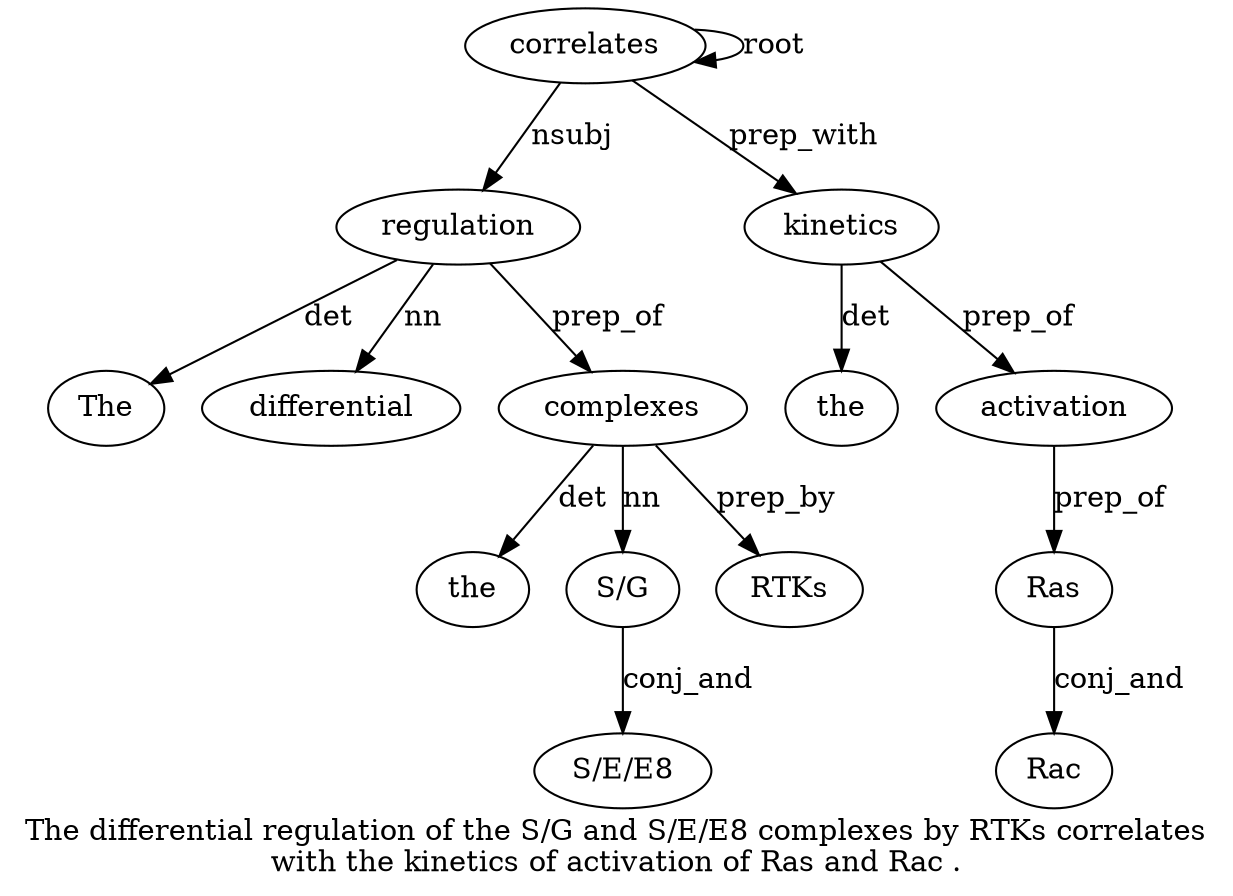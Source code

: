 digraph "The differential regulation of the S/G and S/E/E8 complexes by RTKs correlates with the kinetics of activation of Ras and Rac ." {
label="The differential regulation of the S/G and S/E/E8 complexes by RTKs correlates
with the kinetics of activation of Ras and Rac .";
regulation3 [style=filled, fillcolor=white, label=regulation];
The1 [style=filled, fillcolor=white, label=The];
regulation3 -> The1  [label=det];
differential2 [style=filled, fillcolor=white, label=differential];
regulation3 -> differential2  [label=nn];
correlates12 [style=filled, fillcolor=white, label=correlates];
correlates12 -> regulation3  [label=nsubj];
complexes9 [style=filled, fillcolor=white, label=complexes];
the5 [style=filled, fillcolor=white, label=the];
complexes9 -> the5  [label=det];
"S/G6" [style=filled, fillcolor=white, label="S/G"];
complexes9 -> "S/G6"  [label=nn];
"S/E/E8" [style=filled, fillcolor=white, label="S/E/E8"];
"S/G6" -> "S/E/E8"  [label=conj_and];
regulation3 -> complexes9  [label=prep_of];
RTKs11 [style=filled, fillcolor=white, label=RTKs];
complexes9 -> RTKs11  [label=prep_by];
correlates12 -> correlates12  [label=root];
kinetics15 [style=filled, fillcolor=white, label=kinetics];
the14 [style=filled, fillcolor=white, label=the];
kinetics15 -> the14  [label=det];
correlates12 -> kinetics15  [label=prep_with];
activation17 [style=filled, fillcolor=white, label=activation];
kinetics15 -> activation17  [label=prep_of];
Ras19 [style=filled, fillcolor=white, label=Ras];
activation17 -> Ras19  [label=prep_of];
Rac21 [style=filled, fillcolor=white, label=Rac];
Ras19 -> Rac21  [label=conj_and];
}
